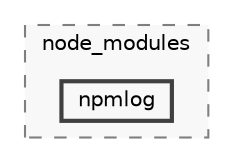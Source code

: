digraph "backend/node_modules/npmlog"
{
 // LATEX_PDF_SIZE
  bgcolor="transparent";
  edge [fontname=Helvetica,fontsize=10,labelfontname=Helvetica,labelfontsize=10];
  node [fontname=Helvetica,fontsize=10,shape=box,height=0.2,width=0.4];
  compound=true
  subgraph clusterdir_86dbea9de526ba50b112ba867d8b4b1f {
    graph [ bgcolor="#f8f8f8", pencolor="grey50", label="node_modules", fontname=Helvetica,fontsize=10 style="filled,dashed", URL="dir_86dbea9de526ba50b112ba867d8b4b1f.html",tooltip=""]
  dir_98d79081a7b71b19b99f18925ca93a77 [label="npmlog", fillcolor="#f8f8f8", color="grey25", style="filled,bold", URL="dir_98d79081a7b71b19b99f18925ca93a77.html",tooltip=""];
  }
}
